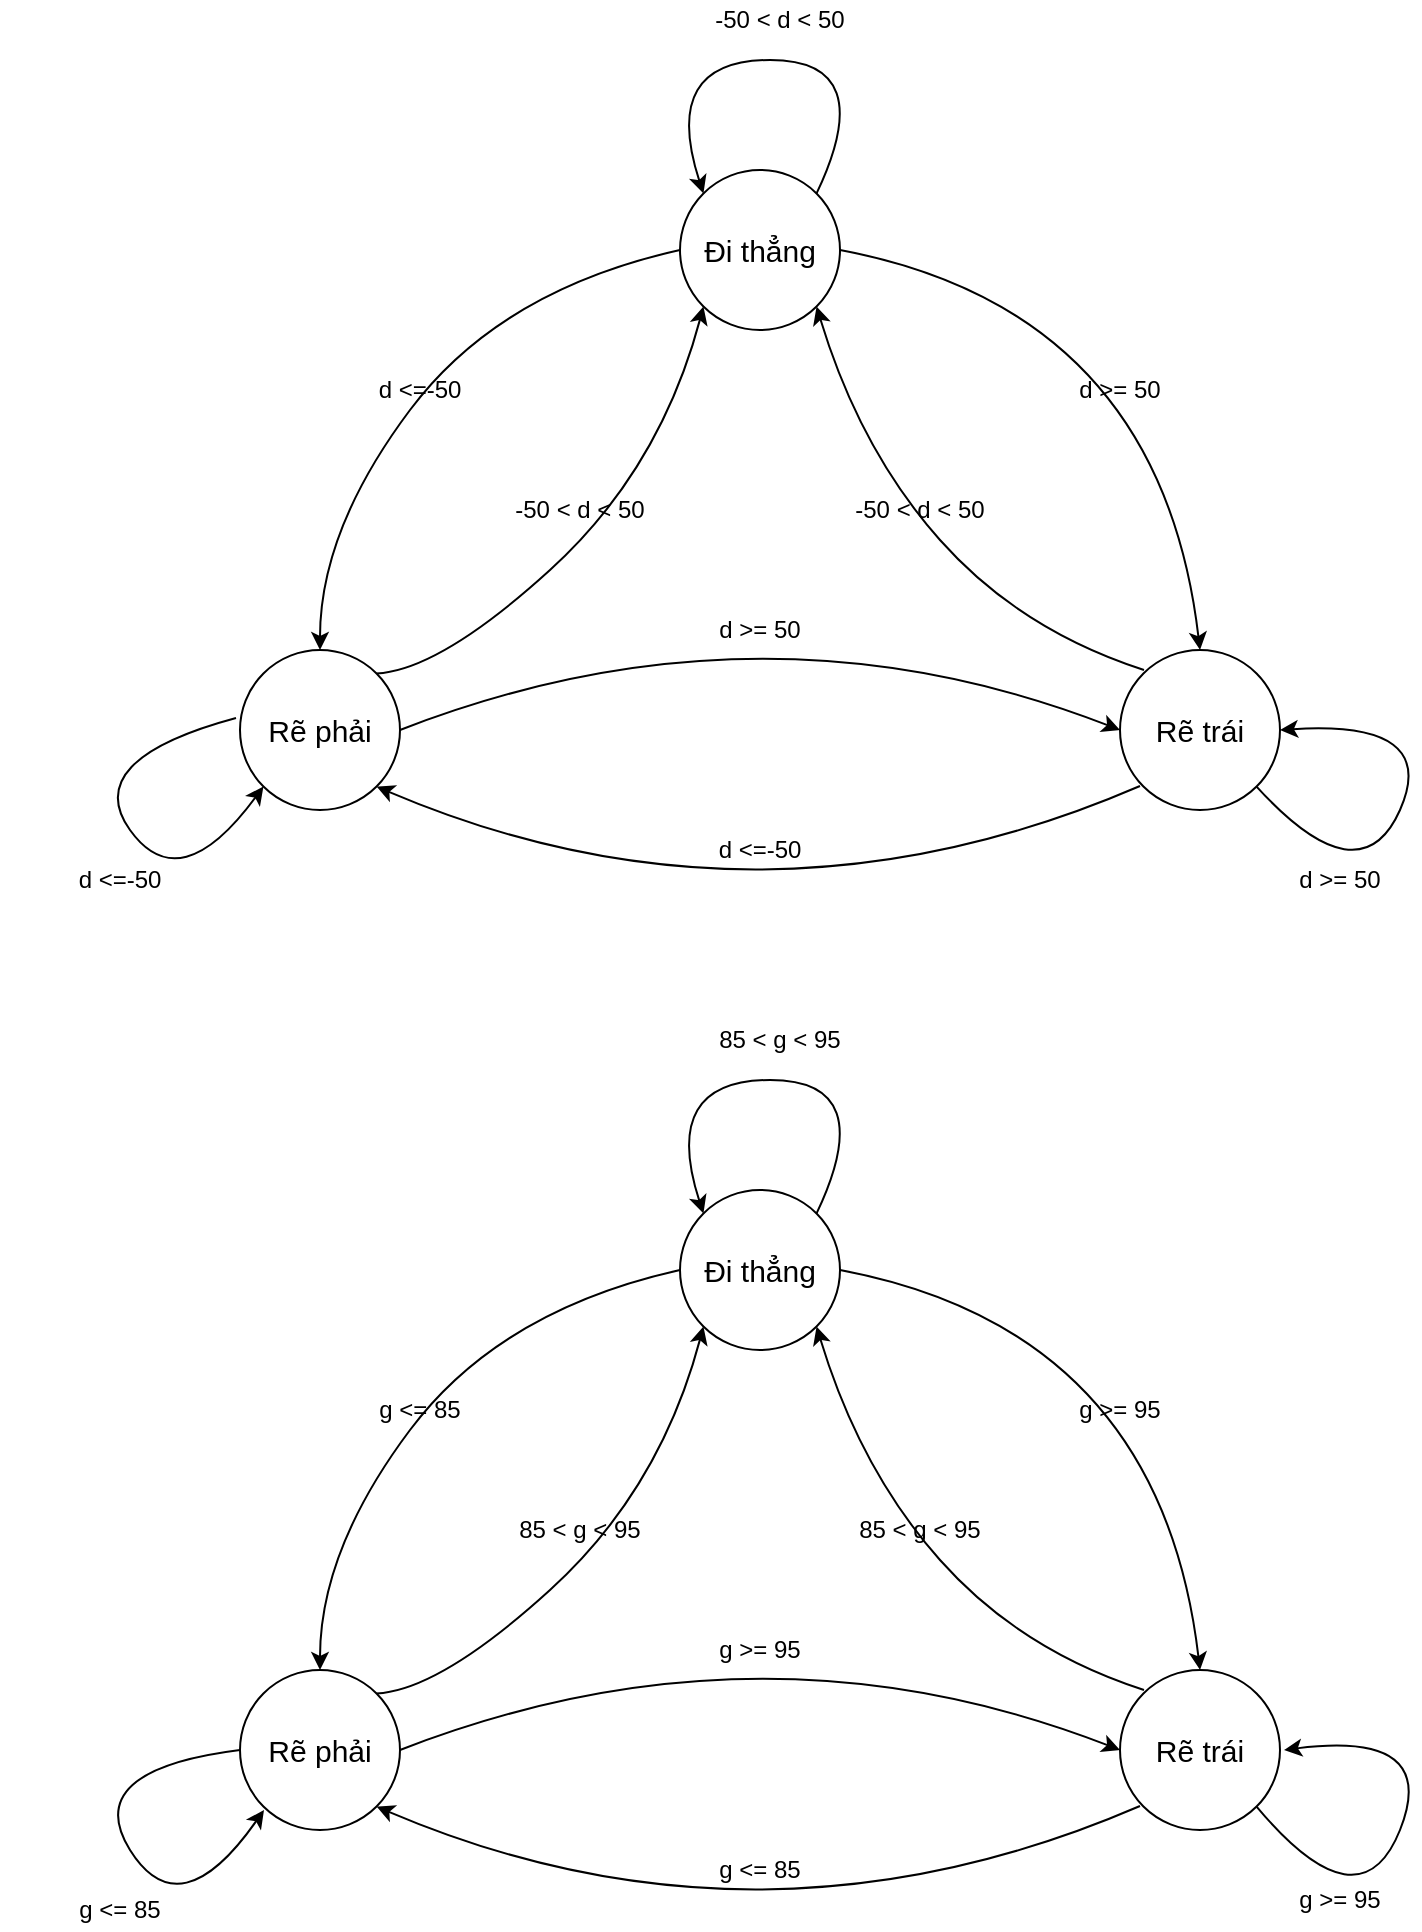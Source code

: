 <mxfile version="14.8.0" type="github">
  <diagram id="gM6LWdryBIaIJu2o6Tqh" name="Page-1">
    <mxGraphModel dx="1373" dy="713" grid="1" gridSize="10" guides="1" tooltips="1" connect="1" arrows="1" fold="1" page="1" pageScale="1" pageWidth="827" pageHeight="1169" math="0" shadow="0">
      <root>
        <mxCell id="0" />
        <mxCell id="1" parent="0" />
        <mxCell id="kot2QHPUo4j3bU3xekO4-7" value="" style="curved=1;endArrow=none;html=1;entryX=0;entryY=0.5;entryDx=0;entryDy=0;exitX=0.5;exitY=0;exitDx=0;exitDy=0;startArrow=classic;startFill=1;endFill=0;" edge="1" parent="1" source="kot2QHPUo4j3bU3xekO4-11" target="kot2QHPUo4j3bU3xekO4-12">
          <mxGeometry width="50" height="50" relative="1" as="geometry">
            <mxPoint x="230" y="375" as="sourcePoint" />
            <mxPoint x="370" y="255" as="targetPoint" />
            <Array as="points">
              <mxPoint x="200" y="305" />
              <mxPoint x="290" y="185" />
            </Array>
          </mxGeometry>
        </mxCell>
        <mxCell id="kot2QHPUo4j3bU3xekO4-8" value="" style="curved=1;endArrow=classic;html=1;exitX=1;exitY=0;exitDx=0;exitDy=0;entryX=0;entryY=1;entryDx=0;entryDy=0;" edge="1" parent="1" source="kot2QHPUo4j3bU3xekO4-11" target="kot2QHPUo4j3bU3xekO4-12">
          <mxGeometry width="50" height="50" relative="1" as="geometry">
            <mxPoint x="240" y="395" as="sourcePoint" />
            <mxPoint x="400" y="275" as="targetPoint" />
            <Array as="points">
              <mxPoint x="260" y="375" />
              <mxPoint x="370" y="275" />
            </Array>
          </mxGeometry>
        </mxCell>
        <mxCell id="kot2QHPUo4j3bU3xekO4-9" value="" style="curved=1;endArrow=none;html=1;exitX=1;exitY=1;exitDx=0;exitDy=0;startArrow=classic;startFill=1;endFill=0;" edge="1" parent="1" source="kot2QHPUo4j3bU3xekO4-11">
          <mxGeometry width="50" height="50" relative="1" as="geometry">
            <mxPoint x="220" y="435" as="sourcePoint" />
            <mxPoint x="610" y="433" as="targetPoint" />
            <Array as="points">
              <mxPoint x="420" y="515" />
            </Array>
          </mxGeometry>
        </mxCell>
        <mxCell id="kot2QHPUo4j3bU3xekO4-10" value="" style="curved=1;endArrow=none;html=1;entryX=1;entryY=0.5;entryDx=0;entryDy=0;exitX=0.5;exitY=0;exitDx=0;exitDy=0;startArrow=classic;startFill=1;endFill=0;" edge="1" parent="1" source="kot2QHPUo4j3bU3xekO4-13" target="kot2QHPUo4j3bU3xekO4-12">
          <mxGeometry width="50" height="50" relative="1" as="geometry">
            <mxPoint x="620" y="365" as="sourcePoint" />
            <mxPoint x="480" y="245" as="targetPoint" />
            <Array as="points">
              <mxPoint x="620" y="195" />
            </Array>
          </mxGeometry>
        </mxCell>
        <mxCell id="kot2QHPUo4j3bU3xekO4-11" value="&lt;font style=&quot;font-size: 15px&quot;&gt;Rẽ phải&lt;/font&gt;" style="ellipse;whiteSpace=wrap;html=1;aspect=fixed;" vertex="1" parent="1">
          <mxGeometry x="160" y="365" width="80" height="80" as="geometry" />
        </mxCell>
        <mxCell id="kot2QHPUo4j3bU3xekO4-12" value="&lt;span style=&quot;font-size: 15px&quot;&gt;Đi thẳng&lt;/span&gt;" style="ellipse;whiteSpace=wrap;html=1;aspect=fixed;" vertex="1" parent="1">
          <mxGeometry x="380" y="125" width="80" height="80" as="geometry" />
        </mxCell>
        <mxCell id="kot2QHPUo4j3bU3xekO4-13" value="&lt;font style=&quot;font-size: 15px&quot;&gt;Rẽ trái&lt;/font&gt;" style="ellipse;whiteSpace=wrap;html=1;aspect=fixed;" vertex="1" parent="1">
          <mxGeometry x="600" y="365" width="80" height="80" as="geometry" />
        </mxCell>
        <mxCell id="kot2QHPUo4j3bU3xekO4-15" value="" style="curved=1;endArrow=classic;html=1;entryX=1;entryY=1;entryDx=0;entryDy=0;" edge="1" parent="1" target="kot2QHPUo4j3bU3xekO4-12">
          <mxGeometry width="50" height="50" relative="1" as="geometry">
            <mxPoint x="612" y="375" as="sourcePoint" />
            <mxPoint x="453.436" y="195.004" as="targetPoint" />
            <Array as="points">
              <mxPoint x="550" y="355" />
              <mxPoint x="470" y="265" />
            </Array>
          </mxGeometry>
        </mxCell>
        <mxCell id="kot2QHPUo4j3bU3xekO4-16" value="" style="curved=1;endArrow=classic;html=1;entryX=0;entryY=0.5;entryDx=0;entryDy=0;exitX=0.5;exitY=1;exitDx=0;exitDy=0;" edge="1" parent="1" target="kot2QHPUo4j3bU3xekO4-13">
          <mxGeometry width="50" height="50" relative="1" as="geometry">
            <mxPoint x="240" y="405" as="sourcePoint" />
            <mxPoint x="640" y="405" as="targetPoint" />
            <Array as="points">
              <mxPoint x="420" y="335" />
            </Array>
          </mxGeometry>
        </mxCell>
        <mxCell id="kot2QHPUo4j3bU3xekO4-17" value="d &amp;lt;=-50" style="text;html=1;strokeColor=none;fillColor=none;align=center;verticalAlign=middle;whiteSpace=wrap;rounded=0;" vertex="1" parent="1">
          <mxGeometry x="190" y="225" width="120" height="20" as="geometry" />
        </mxCell>
        <mxCell id="kot2QHPUo4j3bU3xekO4-18" value="d &amp;gt;= 50" style="text;html=1;strokeColor=none;fillColor=none;align=center;verticalAlign=middle;whiteSpace=wrap;rounded=0;" vertex="1" parent="1">
          <mxGeometry x="380" y="345" width="80" height="20" as="geometry" />
        </mxCell>
        <mxCell id="kot2QHPUo4j3bU3xekO4-19" value="-50 &amp;lt; d &amp;lt; 50" style="text;html=1;strokeColor=none;fillColor=none;align=center;verticalAlign=middle;whiteSpace=wrap;rounded=0;" vertex="1" parent="1">
          <mxGeometry x="270" y="285" width="120" height="20" as="geometry" />
        </mxCell>
        <mxCell id="kot2QHPUo4j3bU3xekO4-20" value="d &amp;gt;= 50" style="text;html=1;strokeColor=none;fillColor=none;align=center;verticalAlign=middle;whiteSpace=wrap;rounded=0;" vertex="1" parent="1">
          <mxGeometry x="560" y="225" width="80" height="20" as="geometry" />
        </mxCell>
        <mxCell id="kot2QHPUo4j3bU3xekO4-23" value="-50 &amp;lt; d &amp;lt; 50" style="text;html=1;strokeColor=none;fillColor=none;align=center;verticalAlign=middle;whiteSpace=wrap;rounded=0;" vertex="1" parent="1">
          <mxGeometry x="440" y="285" width="120" height="20" as="geometry" />
        </mxCell>
        <mxCell id="kot2QHPUo4j3bU3xekO4-24" value="d &amp;lt;=-50" style="text;html=1;strokeColor=none;fillColor=none;align=center;verticalAlign=middle;whiteSpace=wrap;rounded=0;" vertex="1" parent="1">
          <mxGeometry x="360" y="455" width="120" height="20" as="geometry" />
        </mxCell>
        <mxCell id="kot2QHPUo4j3bU3xekO4-40" value="" style="curved=1;endArrow=none;html=1;entryX=0;entryY=0.5;entryDx=0;entryDy=0;exitX=0.5;exitY=0;exitDx=0;exitDy=0;startArrow=classic;startFill=1;endFill=0;" edge="1" parent="1" source="kot2QHPUo4j3bU3xekO4-44" target="kot2QHPUo4j3bU3xekO4-45">
          <mxGeometry width="50" height="50" relative="1" as="geometry">
            <mxPoint x="230" y="885" as="sourcePoint" />
            <mxPoint x="370" y="765" as="targetPoint" />
            <Array as="points">
              <mxPoint x="200" y="815" />
              <mxPoint x="290" y="695" />
            </Array>
          </mxGeometry>
        </mxCell>
        <mxCell id="kot2QHPUo4j3bU3xekO4-41" value="" style="curved=1;endArrow=classic;html=1;exitX=1;exitY=0;exitDx=0;exitDy=0;entryX=0;entryY=1;entryDx=0;entryDy=0;" edge="1" parent="1" source="kot2QHPUo4j3bU3xekO4-44" target="kot2QHPUo4j3bU3xekO4-45">
          <mxGeometry width="50" height="50" relative="1" as="geometry">
            <mxPoint x="240" y="905" as="sourcePoint" />
            <mxPoint x="400" y="785" as="targetPoint" />
            <Array as="points">
              <mxPoint x="260" y="885" />
              <mxPoint x="370" y="785" />
            </Array>
          </mxGeometry>
        </mxCell>
        <mxCell id="kot2QHPUo4j3bU3xekO4-42" value="" style="curved=1;endArrow=none;html=1;exitX=1;exitY=1;exitDx=0;exitDy=0;startArrow=classic;startFill=1;endFill=0;" edge="1" parent="1" source="kot2QHPUo4j3bU3xekO4-44">
          <mxGeometry width="50" height="50" relative="1" as="geometry">
            <mxPoint x="220" y="945" as="sourcePoint" />
            <mxPoint x="610" y="943" as="targetPoint" />
            <Array as="points">
              <mxPoint x="420" y="1025" />
            </Array>
          </mxGeometry>
        </mxCell>
        <mxCell id="kot2QHPUo4j3bU3xekO4-43" value="" style="curved=1;endArrow=none;html=1;entryX=1;entryY=0.5;entryDx=0;entryDy=0;exitX=0.5;exitY=0;exitDx=0;exitDy=0;startArrow=classic;startFill=1;endFill=0;" edge="1" parent="1" source="kot2QHPUo4j3bU3xekO4-46" target="kot2QHPUo4j3bU3xekO4-45">
          <mxGeometry width="50" height="50" relative="1" as="geometry">
            <mxPoint x="620" y="875" as="sourcePoint" />
            <mxPoint x="480" y="755" as="targetPoint" />
            <Array as="points">
              <mxPoint x="620" y="705" />
            </Array>
          </mxGeometry>
        </mxCell>
        <mxCell id="kot2QHPUo4j3bU3xekO4-44" value="&lt;font style=&quot;font-size: 15px&quot;&gt;Rẽ phải&lt;/font&gt;" style="ellipse;whiteSpace=wrap;html=1;aspect=fixed;" vertex="1" parent="1">
          <mxGeometry x="160" y="875" width="80" height="80" as="geometry" />
        </mxCell>
        <mxCell id="kot2QHPUo4j3bU3xekO4-45" value="&lt;span style=&quot;font-size: 15px&quot;&gt;Đi thẳng&lt;/span&gt;" style="ellipse;whiteSpace=wrap;html=1;aspect=fixed;" vertex="1" parent="1">
          <mxGeometry x="380" y="635" width="80" height="80" as="geometry" />
        </mxCell>
        <mxCell id="kot2QHPUo4j3bU3xekO4-46" value="&lt;font style=&quot;font-size: 15px&quot;&gt;Rẽ trái&lt;/font&gt;" style="ellipse;whiteSpace=wrap;html=1;aspect=fixed;" vertex="1" parent="1">
          <mxGeometry x="600" y="875" width="80" height="80" as="geometry" />
        </mxCell>
        <mxCell id="kot2QHPUo4j3bU3xekO4-47" value="" style="curved=1;endArrow=classic;html=1;entryX=1;entryY=1;entryDx=0;entryDy=0;" edge="1" parent="1" target="kot2QHPUo4j3bU3xekO4-45">
          <mxGeometry width="50" height="50" relative="1" as="geometry">
            <mxPoint x="612" y="885" as="sourcePoint" />
            <mxPoint x="453.436" y="705.004" as="targetPoint" />
            <Array as="points">
              <mxPoint x="550" y="865" />
              <mxPoint x="470" y="775" />
            </Array>
          </mxGeometry>
        </mxCell>
        <mxCell id="kot2QHPUo4j3bU3xekO4-48" value="" style="curved=1;endArrow=classic;html=1;entryX=0;entryY=0.5;entryDx=0;entryDy=0;exitX=0.5;exitY=1;exitDx=0;exitDy=0;" edge="1" parent="1" target="kot2QHPUo4j3bU3xekO4-46">
          <mxGeometry width="50" height="50" relative="1" as="geometry">
            <mxPoint x="240" y="915" as="sourcePoint" />
            <mxPoint x="640" y="915" as="targetPoint" />
            <Array as="points">
              <mxPoint x="420" y="845" />
            </Array>
          </mxGeometry>
        </mxCell>
        <mxCell id="kot2QHPUo4j3bU3xekO4-49" value="g &amp;lt;= 85" style="text;html=1;strokeColor=none;fillColor=none;align=center;verticalAlign=middle;whiteSpace=wrap;rounded=0;" vertex="1" parent="1">
          <mxGeometry x="190" y="735" width="120" height="20" as="geometry" />
        </mxCell>
        <mxCell id="kot2QHPUo4j3bU3xekO4-50" value="g &amp;gt;= 95" style="text;html=1;strokeColor=none;fillColor=none;align=center;verticalAlign=middle;whiteSpace=wrap;rounded=0;" vertex="1" parent="1">
          <mxGeometry x="380" y="855" width="80" height="20" as="geometry" />
        </mxCell>
        <mxCell id="kot2QHPUo4j3bU3xekO4-51" value="85 &amp;lt; g &amp;lt; 95" style="text;html=1;strokeColor=none;fillColor=none;align=center;verticalAlign=middle;whiteSpace=wrap;rounded=0;" vertex="1" parent="1">
          <mxGeometry x="270" y="795" width="120" height="20" as="geometry" />
        </mxCell>
        <mxCell id="kot2QHPUo4j3bU3xekO4-52" value="g &amp;gt;= 95" style="text;html=1;strokeColor=none;fillColor=none;align=center;verticalAlign=middle;whiteSpace=wrap;rounded=0;" vertex="1" parent="1">
          <mxGeometry x="560" y="735" width="80" height="20" as="geometry" />
        </mxCell>
        <mxCell id="kot2QHPUo4j3bU3xekO4-53" value="85 &amp;lt; g &amp;lt; 95" style="text;html=1;strokeColor=none;fillColor=none;align=center;verticalAlign=middle;whiteSpace=wrap;rounded=0;" vertex="1" parent="1">
          <mxGeometry x="440" y="795" width="120" height="20" as="geometry" />
        </mxCell>
        <mxCell id="kot2QHPUo4j3bU3xekO4-54" value="g &amp;lt;= 85" style="text;html=1;strokeColor=none;fillColor=none;align=center;verticalAlign=middle;whiteSpace=wrap;rounded=0;" vertex="1" parent="1">
          <mxGeometry x="360" y="965" width="120" height="20" as="geometry" />
        </mxCell>
        <mxCell id="kot2QHPUo4j3bU3xekO4-56" value="" style="curved=1;endArrow=classic;html=1;entryX=1;entryY=0.5;entryDx=0;entryDy=0;exitX=1;exitY=1;exitDx=0;exitDy=0;" edge="1" parent="1" source="kot2QHPUo4j3bU3xekO4-13" target="kot2QHPUo4j3bU3xekO4-13">
          <mxGeometry width="50" height="50" relative="1" as="geometry">
            <mxPoint x="640" y="450" as="sourcePoint" />
            <mxPoint x="700" y="400" as="targetPoint" />
            <Array as="points">
              <mxPoint x="720" y="490" />
              <mxPoint x="760" y="400" />
            </Array>
          </mxGeometry>
        </mxCell>
        <mxCell id="kot2QHPUo4j3bU3xekO4-57" value="" style="curved=1;endArrow=classic;html=1;entryX=0;entryY=0;entryDx=0;entryDy=0;exitX=1;exitY=0;exitDx=0;exitDy=0;" edge="1" parent="1" source="kot2QHPUo4j3bU3xekO4-12" target="kot2QHPUo4j3bU3xekO4-12">
          <mxGeometry width="50" height="50" relative="1" as="geometry">
            <mxPoint x="480.004" y="123.284" as="sourcePoint" />
            <mxPoint x="491.72" y="95" as="targetPoint" />
            <Array as="points">
              <mxPoint x="480" y="70" />
              <mxPoint x="370" y="70" />
            </Array>
          </mxGeometry>
        </mxCell>
        <mxCell id="kot2QHPUo4j3bU3xekO4-58" value="" style="curved=1;endArrow=classic;html=1;entryX=0;entryY=1;entryDx=0;entryDy=0;exitX=-0.025;exitY=0.425;exitDx=0;exitDy=0;exitPerimeter=0;" edge="1" parent="1" source="kot2QHPUo4j3bU3xekO4-11" target="kot2QHPUo4j3bU3xekO4-11">
          <mxGeometry width="50" height="50" relative="1" as="geometry">
            <mxPoint x="80" y="390" as="sourcePoint" />
            <mxPoint x="81.72" y="425" as="targetPoint" />
            <Array as="points">
              <mxPoint x="80" y="420" />
              <mxPoint x="130" y="490" />
            </Array>
          </mxGeometry>
        </mxCell>
        <mxCell id="kot2QHPUo4j3bU3xekO4-59" value="" style="curved=1;endArrow=classic;html=1;entryX=0;entryY=0;entryDx=0;entryDy=0;exitX=1;exitY=0;exitDx=0;exitDy=0;" edge="1" parent="1" source="kot2QHPUo4j3bU3xekO4-45" target="kot2QHPUo4j3bU3xekO4-45">
          <mxGeometry width="50" height="50" relative="1" as="geometry">
            <mxPoint x="460.004" y="643.284" as="sourcePoint" />
            <mxPoint x="471.72" y="615" as="targetPoint" />
            <Array as="points">
              <mxPoint x="480" y="580" />
              <mxPoint x="370" y="580" />
            </Array>
          </mxGeometry>
        </mxCell>
        <mxCell id="kot2QHPUo4j3bU3xekO4-60" value="" style="curved=1;endArrow=classic;html=1;exitX=1;exitY=1;exitDx=0;exitDy=0;" edge="1" parent="1" source="kot2QHPUo4j3bU3xekO4-46">
          <mxGeometry width="50" height="50" relative="1" as="geometry">
            <mxPoint x="670.004" y="948.284" as="sourcePoint" />
            <mxPoint x="682" y="915" as="targetPoint" />
            <Array as="points">
              <mxPoint x="720" y="1005" />
              <mxPoint x="760" y="905" />
            </Array>
          </mxGeometry>
        </mxCell>
        <mxCell id="kot2QHPUo4j3bU3xekO4-61" value="" style="curved=1;endArrow=classic;html=1;exitX=0;exitY=0.5;exitDx=0;exitDy=0;" edge="1" parent="1" source="kot2QHPUo4j3bU3xekO4-44">
          <mxGeometry width="50" height="50" relative="1" as="geometry">
            <mxPoint x="90.004" y="938.284" as="sourcePoint" />
            <mxPoint x="172" y="945" as="targetPoint" />
            <Array as="points">
              <mxPoint x="80" y="925" />
              <mxPoint x="130" y="1005" />
            </Array>
          </mxGeometry>
        </mxCell>
        <mxCell id="kot2QHPUo4j3bU3xekO4-62" value="d &amp;gt;= 50" style="text;html=1;strokeColor=none;fillColor=none;align=center;verticalAlign=middle;whiteSpace=wrap;rounded=0;" vertex="1" parent="1">
          <mxGeometry x="670" y="470" width="80" height="20" as="geometry" />
        </mxCell>
        <mxCell id="kot2QHPUo4j3bU3xekO4-63" value="-50 &amp;lt; d &amp;lt; 50" style="text;html=1;strokeColor=none;fillColor=none;align=center;verticalAlign=middle;whiteSpace=wrap;rounded=0;" vertex="1" parent="1">
          <mxGeometry x="370" y="40" width="120" height="20" as="geometry" />
        </mxCell>
        <mxCell id="kot2QHPUo4j3bU3xekO4-64" value="d &amp;lt;=-50" style="text;html=1;strokeColor=none;fillColor=none;align=center;verticalAlign=middle;whiteSpace=wrap;rounded=0;" vertex="1" parent="1">
          <mxGeometry x="40" y="470" width="120" height="20" as="geometry" />
        </mxCell>
        <mxCell id="kot2QHPUo4j3bU3xekO4-65" value="85 &amp;lt; g &amp;lt; 95" style="text;html=1;strokeColor=none;fillColor=none;align=center;verticalAlign=middle;whiteSpace=wrap;rounded=0;" vertex="1" parent="1">
          <mxGeometry x="370" y="550" width="120" height="20" as="geometry" />
        </mxCell>
        <mxCell id="kot2QHPUo4j3bU3xekO4-66" value="g &amp;gt;= 95" style="text;html=1;strokeColor=none;fillColor=none;align=center;verticalAlign=middle;whiteSpace=wrap;rounded=0;" vertex="1" parent="1">
          <mxGeometry x="670" y="980" width="80" height="20" as="geometry" />
        </mxCell>
        <mxCell id="kot2QHPUo4j3bU3xekO4-67" value="g &amp;lt;= 85" style="text;html=1;strokeColor=none;fillColor=none;align=center;verticalAlign=middle;whiteSpace=wrap;rounded=0;" vertex="1" parent="1">
          <mxGeometry x="40" y="985" width="120" height="20" as="geometry" />
        </mxCell>
      </root>
    </mxGraphModel>
  </diagram>
</mxfile>
